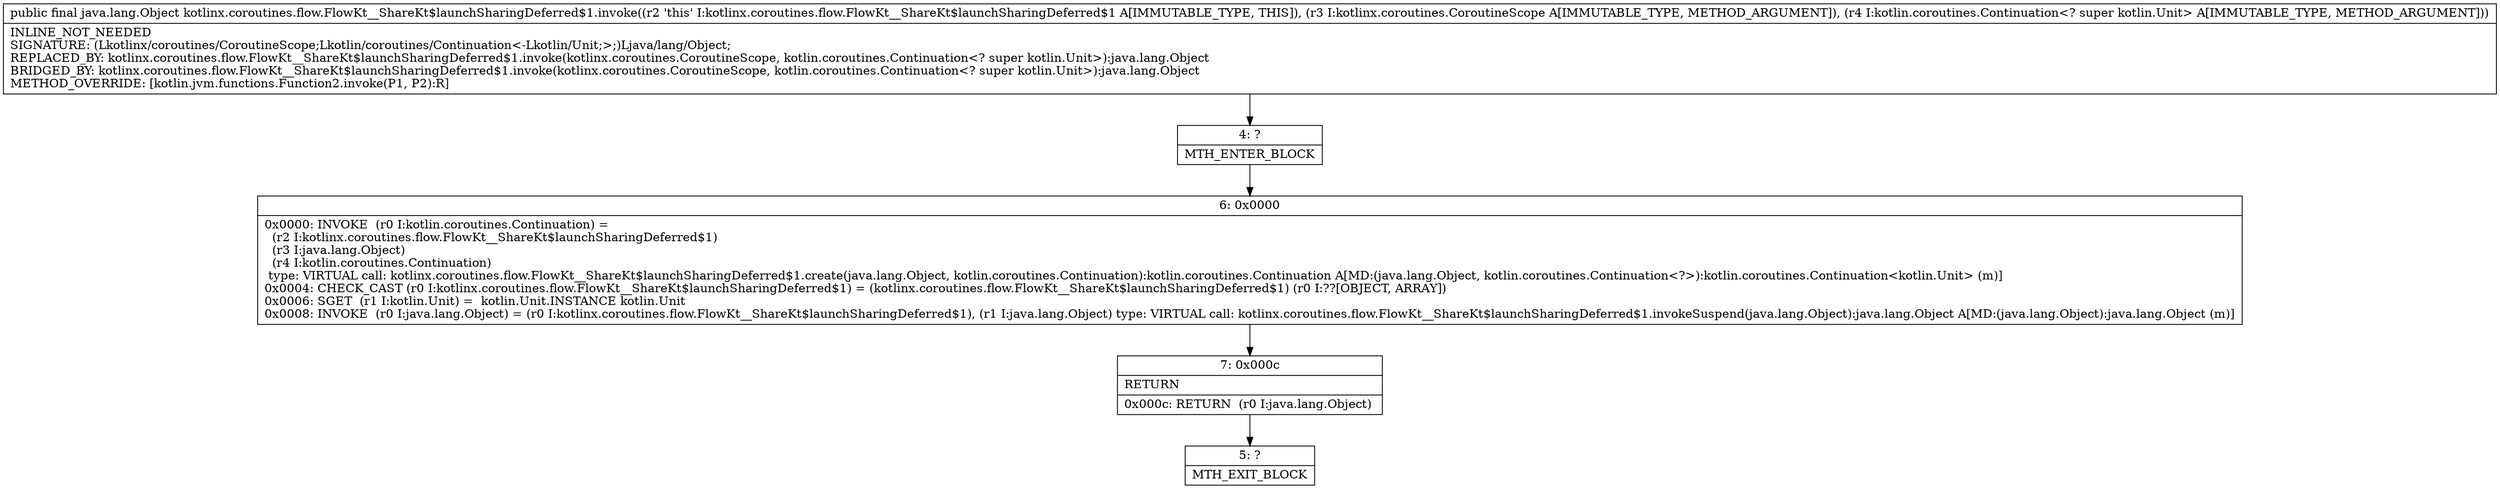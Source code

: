digraph "CFG forkotlinx.coroutines.flow.FlowKt__ShareKt$launchSharingDeferred$1.invoke(Lkotlinx\/coroutines\/CoroutineScope;Lkotlin\/coroutines\/Continuation;)Ljava\/lang\/Object;" {
Node_4 [shape=record,label="{4\:\ ?|MTH_ENTER_BLOCK\l}"];
Node_6 [shape=record,label="{6\:\ 0x0000|0x0000: INVOKE  (r0 I:kotlin.coroutines.Continuation) = \l  (r2 I:kotlinx.coroutines.flow.FlowKt__ShareKt$launchSharingDeferred$1)\l  (r3 I:java.lang.Object)\l  (r4 I:kotlin.coroutines.Continuation)\l type: VIRTUAL call: kotlinx.coroutines.flow.FlowKt__ShareKt$launchSharingDeferred$1.create(java.lang.Object, kotlin.coroutines.Continuation):kotlin.coroutines.Continuation A[MD:(java.lang.Object, kotlin.coroutines.Continuation\<?\>):kotlin.coroutines.Continuation\<kotlin.Unit\> (m)]\l0x0004: CHECK_CAST (r0 I:kotlinx.coroutines.flow.FlowKt__ShareKt$launchSharingDeferred$1) = (kotlinx.coroutines.flow.FlowKt__ShareKt$launchSharingDeferred$1) (r0 I:??[OBJECT, ARRAY]) \l0x0006: SGET  (r1 I:kotlin.Unit) =  kotlin.Unit.INSTANCE kotlin.Unit \l0x0008: INVOKE  (r0 I:java.lang.Object) = (r0 I:kotlinx.coroutines.flow.FlowKt__ShareKt$launchSharingDeferred$1), (r1 I:java.lang.Object) type: VIRTUAL call: kotlinx.coroutines.flow.FlowKt__ShareKt$launchSharingDeferred$1.invokeSuspend(java.lang.Object):java.lang.Object A[MD:(java.lang.Object):java.lang.Object (m)]\l}"];
Node_7 [shape=record,label="{7\:\ 0x000c|RETURN\l|0x000c: RETURN  (r0 I:java.lang.Object) \l}"];
Node_5 [shape=record,label="{5\:\ ?|MTH_EXIT_BLOCK\l}"];
MethodNode[shape=record,label="{public final java.lang.Object kotlinx.coroutines.flow.FlowKt__ShareKt$launchSharingDeferred$1.invoke((r2 'this' I:kotlinx.coroutines.flow.FlowKt__ShareKt$launchSharingDeferred$1 A[IMMUTABLE_TYPE, THIS]), (r3 I:kotlinx.coroutines.CoroutineScope A[IMMUTABLE_TYPE, METHOD_ARGUMENT]), (r4 I:kotlin.coroutines.Continuation\<? super kotlin.Unit\> A[IMMUTABLE_TYPE, METHOD_ARGUMENT]))  | INLINE_NOT_NEEDED\lSIGNATURE: (Lkotlinx\/coroutines\/CoroutineScope;Lkotlin\/coroutines\/Continuation\<\-Lkotlin\/Unit;\>;)Ljava\/lang\/Object;\lREPLACED_BY: kotlinx.coroutines.flow.FlowKt__ShareKt$launchSharingDeferred$1.invoke(kotlinx.coroutines.CoroutineScope, kotlin.coroutines.Continuation\<? super kotlin.Unit\>):java.lang.Object\lBRIDGED_BY: kotlinx.coroutines.flow.FlowKt__ShareKt$launchSharingDeferred$1.invoke(kotlinx.coroutines.CoroutineScope, kotlin.coroutines.Continuation\<? super kotlin.Unit\>):java.lang.Object\lMETHOD_OVERRIDE: [kotlin.jvm.functions.Function2.invoke(P1, P2):R]\l}"];
MethodNode -> Node_4;Node_4 -> Node_6;
Node_6 -> Node_7;
Node_7 -> Node_5;
}

